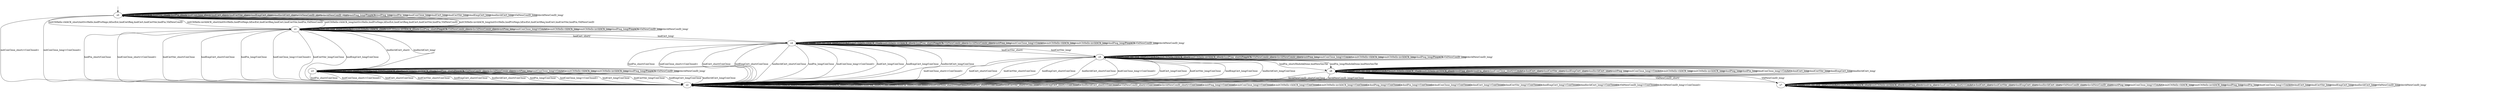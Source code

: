 digraph "quicgoModels/quicgo-BWCA-0/learnedModel" {
s0 [label=s0];
s1 [label=s1];
s2 [label=s2];
s3 [label=s3];
s4 [label=s4];
s5 [label=s5];
s6 [label=s6];
s7 [label=s7];
s0 -> s0  [label="initPing_short/PingACK "];
s0 -> s2  [label="initConClose_short/<ConClosed> "];
s0 -> s1  [label="initCltHello-vldACK_short/initSvrHello,hndProNego,hEncExt,hndCertReq,hndCert,hndCertVer,hndFin,VldNewConID "];
s0 -> s1  [label="initCltHello-invldACK_short/initSvrHello,hndProNego,hEncExt,hndCertReq,hndCert,hndCertVer,hndFin,VldNewConID "];
s0 -> s0  [label="hndPing_short/ "];
s0 -> s0  [label="hndFin_short/ "];
s0 -> s0  [label="hndConClose_short/ "];
s0 -> s0  [label="hndCert_short/ "];
s0 -> s0  [label="hndCertVer_short/ "];
s0 -> s0  [label="hndEmpCert_short/ "];
s0 -> s0  [label="hndInvldCert_short/ "];
s0 -> s0  [label="VldNewConID_short/ "];
s0 -> s0  [label="InvldNewConID_short/ "];
s0 -> s0  [label="initPing_long/PingACK "];
s0 -> s2  [label="initConClose_long/<ConClosed> "];
s0 -> s1  [label="initCltHello-vldACK_long/initSvrHello,hndProNego,hEncExt,hndCertReq,hndCert,hndCertVer,hndFin,VldNewConID "];
s0 -> s1  [label="initCltHello-invldACK_long/initSvrHello,hndProNego,hEncExt,hndCertReq,hndCert,hndCertVer,hndFin,VldNewConID "];
s0 -> s0  [label="hndPing_long/ "];
s0 -> s0  [label="hndFin_long/ "];
s0 -> s0  [label="hndConClose_long/ "];
s0 -> s0  [label="hndCert_long/ "];
s0 -> s0  [label="hndCertVer_long/ "];
s0 -> s0  [label="hndEmpCert_long/ "];
s0 -> s0  [label="hndInvldCert_long/ "];
s0 -> s0  [label="VldNewConID_long/ "];
s0 -> s0  [label="InvldNewConID_long/ "];
s1 -> s1  [label="initPing_short/ "];
s1 -> s1  [label="initConClose_short/<ConAct> "];
s1 -> s1  [label="initCltHello-vldACK_short/ "];
s1 -> s1  [label="initCltHello-invldACK_short/ "];
s1 -> s1  [label="hndPing_short/PingACK "];
s1 -> s2  [label="hndFin_short/ConClose "];
s1 -> s2  [label="hndConClose_short/<ConClosed> "];
s1 -> s4  [label="hndCert_short/ "];
s1 -> s2  [label="hndCertVer_short/ConClose "];
s1 -> s2  [label="hndEmpCert_short/ConClose "];
s1 -> s3  [label="hndInvldCert_short/ "];
s1 -> s1  [label="VldNewConID_short/ "];
s1 -> s1  [label="InvldNewConID_short/ "];
s1 -> s1  [label="initPing_long/ "];
s1 -> s1  [label="initConClose_long/<ConAct> "];
s1 -> s1  [label="initCltHello-vldACK_long/ "];
s1 -> s1  [label="initCltHello-invldACK_long/ "];
s1 -> s1  [label="hndPing_long/PingACK "];
s1 -> s2  [label="hndFin_long/ConClose "];
s1 -> s2  [label="hndConClose_long/<ConClosed> "];
s1 -> s4  [label="hndCert_long/ "];
s1 -> s2  [label="hndCertVer_long/ConClose "];
s1 -> s2  [label="hndEmpCert_long/ConClose "];
s1 -> s3  [label="hndInvldCert_long/ "];
s1 -> s1  [label="VldNewConID_long/ "];
s1 -> s1  [label="InvldNewConID_long/ "];
s2 -> s2  [label="initPing_short/<ConClosed> "];
s2 -> s2  [label="initConClose_short/<ConClosed> "];
s2 -> s2  [label="initCltHello-vldACK_short/<ConClosed> "];
s2 -> s2  [label="initCltHello-invldACK_short/<ConClosed> "];
s2 -> s2  [label="hndPing_short/<ConClosed> "];
s2 -> s2  [label="hndFin_short/<ConClosed> "];
s2 -> s2  [label="hndConClose_short/<ConClosed> "];
s2 -> s2  [label="hndCert_short/<ConClosed> "];
s2 -> s2  [label="hndCertVer_short/<ConClosed> "];
s2 -> s2  [label="hndEmpCert_short/<ConClosed> "];
s2 -> s2  [label="hndInvldCert_short/<ConClosed> "];
s2 -> s2  [label="VldNewConID_short/<ConClosed> "];
s2 -> s2  [label="InvldNewConID_short/<ConClosed> "];
s2 -> s2  [label="initPing_long/<ConClosed> "];
s2 -> s2  [label="initConClose_long/<ConClosed> "];
s2 -> s2  [label="initCltHello-vldACK_long/<ConClosed> "];
s2 -> s2  [label="initCltHello-invldACK_long/<ConClosed> "];
s2 -> s2  [label="hndPing_long/<ConClosed> "];
s2 -> s2  [label="hndFin_long/<ConClosed> "];
s2 -> s2  [label="hndConClose_long/<ConClosed> "];
s2 -> s2  [label="hndCert_long/<ConClosed> "];
s2 -> s2  [label="hndCertVer_long/<ConClosed> "];
s2 -> s2  [label="hndEmpCert_long/<ConClosed> "];
s2 -> s2  [label="hndInvldCert_long/<ConClosed> "];
s2 -> s2  [label="VldNewConID_long/<ConClosed> "];
s2 -> s2  [label="InvldNewConID_long/<ConClosed> "];
s3 -> s3  [label="initPing_short/ "];
s3 -> s3  [label="initConClose_short/<ConAct> "];
s3 -> s3  [label="initCltHello-vldACK_short/ "];
s3 -> s3  [label="initCltHello-invldACK_short/ "];
s3 -> s3  [label="hndPing_short/PingACK "];
s3 -> s2  [label="hndFin_short/ConClose "];
s3 -> s2  [label="hndConClose_short/<ConClosed> "];
s3 -> s2  [label="hndCert_short/ConClose "];
s3 -> s2  [label="hndCertVer_short/ConClose "];
s3 -> s2  [label="hndEmpCert_short/ConClose "];
s3 -> s2  [label="hndInvldCert_short/ConClose "];
s3 -> s3  [label="VldNewConID_short/ "];
s3 -> s3  [label="InvldNewConID_short/ "];
s3 -> s3  [label="initPing_long/ "];
s3 -> s3  [label="initConClose_long/<ConAct> "];
s3 -> s3  [label="initCltHello-vldACK_long/ "];
s3 -> s3  [label="initCltHello-invldACK_long/ "];
s3 -> s3  [label="hndPing_long/PingACK "];
s3 -> s2  [label="hndFin_long/ConClose "];
s3 -> s2  [label="hndConClose_long/<ConClosed> "];
s3 -> s2  [label="hndCert_long/ConClose "];
s3 -> s2  [label="hndCertVer_long/ConClose "];
s3 -> s2  [label="hndEmpCert_long/ConClose "];
s3 -> s2  [label="hndInvldCert_long/ConClose "];
s3 -> s3  [label="VldNewConID_long/ "];
s3 -> s3  [label="InvldNewConID_long/ "];
s4 -> s4  [label="initPing_short/ "];
s4 -> s4  [label="initConClose_short/<ConAct> "];
s4 -> s4  [label="initCltHello-vldACK_short/ "];
s4 -> s4  [label="initCltHello-invldACK_short/ "];
s4 -> s4  [label="hndPing_short/PingACK "];
s4 -> s2  [label="hndFin_short/ConClose "];
s4 -> s2  [label="hndConClose_short/<ConClosed> "];
s4 -> s2  [label="hndCert_short/ConClose "];
s4 -> s5  [label="hndCertVer_short/ "];
s4 -> s2  [label="hndEmpCert_short/ConClose "];
s4 -> s2  [label="hndInvldCert_short/ConClose "];
s4 -> s4  [label="VldNewConID_short/ "];
s4 -> s4  [label="InvldNewConID_short/ "];
s4 -> s4  [label="initPing_long/ "];
s4 -> s4  [label="initConClose_long/<ConAct> "];
s4 -> s4  [label="initCltHello-vldACK_long/ "];
s4 -> s4  [label="initCltHello-invldACK_long/ "];
s4 -> s4  [label="hndPing_long/PingACK "];
s4 -> s2  [label="hndFin_long/ConClose "];
s4 -> s2  [label="hndConClose_long/<ConClosed> "];
s4 -> s2  [label="hndCert_long/ConClose "];
s4 -> s5  [label="hndCertVer_long/ "];
s4 -> s2  [label="hndEmpCert_long/ConClose "];
s4 -> s2  [label="hndInvldCert_long/ConClose "];
s4 -> s4  [label="VldNewConID_long/ "];
s4 -> s4  [label="InvldNewConID_long/ "];
s5 -> s5  [label="initPing_short/ "];
s5 -> s5  [label="initConClose_short/<ConAct> "];
s5 -> s5  [label="initCltHello-vldACK_short/ "];
s5 -> s5  [label="initCltHello-invldACK_short/ "];
s5 -> s5  [label="hndPing_short/PingACK "];
s5 -> s6  [label="hndFin_short/HndshkDone,hndNewSesTkt "];
s5 -> s2  [label="hndConClose_short/<ConClosed> "];
s5 -> s2  [label="hndCert_short/ConClose "];
s5 -> s2  [label="hndCertVer_short/ConClose "];
s5 -> s2  [label="hndEmpCert_short/ConClose "];
s5 -> s2  [label="hndInvldCert_short/ConClose "];
s5 -> s5  [label="VldNewConID_short/ "];
s5 -> s5  [label="InvldNewConID_short/ "];
s5 -> s5  [label="initPing_long/ "];
s5 -> s5  [label="initConClose_long/<ConAct> "];
s5 -> s5  [label="initCltHello-vldACK_long/ "];
s5 -> s5  [label="initCltHello-invldACK_long/ "];
s5 -> s5  [label="hndPing_long/PingACK "];
s5 -> s6  [label="hndFin_long/HndshkDone,hndNewSesTkt "];
s5 -> s2  [label="hndConClose_long/<ConClosed> "];
s5 -> s2  [label="hndCert_long/ConClose "];
s5 -> s2  [label="hndCertVer_long/ConClose "];
s5 -> s2  [label="hndEmpCert_long/ConClose "];
s5 -> s2  [label="hndInvldCert_long/ConClose "];
s5 -> s5  [label="VldNewConID_long/ "];
s5 -> s5  [label="InvldNewConID_long/ "];
s6 -> s6  [label="initPing_short/ "];
s6 -> s6  [label="initConClose_short/<ConAct> "];
s6 -> s6  [label="initCltHello-vldACK_short/ "];
s6 -> s6  [label="initCltHello-invldACK_short/ "];
s6 -> s6  [label="hndPing_short/ "];
s6 -> s6  [label="hndFin_short/ "];
s6 -> s6  [label="hndConClose_short/<ConAct> "];
s6 -> s6  [label="hndCert_short/ "];
s6 -> s6  [label="hndCertVer_short/ "];
s6 -> s6  [label="hndEmpCert_short/ "];
s6 -> s6  [label="hndInvldCert_short/ "];
s6 -> s7  [label="VldNewConID_short/ "];
s6 -> s2  [label="InvldNewConID_short/ConClose "];
s6 -> s6  [label="initPing_long/ "];
s6 -> s6  [label="initConClose_long/<ConAct> "];
s6 -> s6  [label="initCltHello-vldACK_long/ "];
s6 -> s6  [label="initCltHello-invldACK_long/ "];
s6 -> s6  [label="hndPing_long/ "];
s6 -> s6  [label="hndFin_long/ "];
s6 -> s6  [label="hndConClose_long/<ConAct> "];
s6 -> s6  [label="hndCert_long/ "];
s6 -> s6  [label="hndCertVer_long/ "];
s6 -> s6  [label="hndEmpCert_long/ "];
s6 -> s6  [label="hndInvldCert_long/ "];
s6 -> s7  [label="VldNewConID_long/ "];
s6 -> s2  [label="InvldNewConID_long/ConClose "];
s7 -> s7  [label="initPing_short/ "];
s7 -> s7  [label="initConClose_short/<ConAct> "];
s7 -> s7  [label="initCltHello-vldACK_short/ "];
s7 -> s7  [label="initCltHello-invldACK_short/ "];
s7 -> s7  [label="hndPing_short/ "];
s7 -> s7  [label="hndFin_short/ "];
s7 -> s7  [label="hndConClose_short/<ConAct> "];
s7 -> s7  [label="hndCert_short/ "];
s7 -> s7  [label="hndCertVer_short/ "];
s7 -> s7  [label="hndEmpCert_short/ "];
s7 -> s7  [label="hndInvldCert_short/ "];
s7 -> s7  [label="VldNewConID_short/ "];
s7 -> s7  [label="InvldNewConID_short/ "];
s7 -> s7  [label="initPing_long/ "];
s7 -> s7  [label="initConClose_long/<ConAct> "];
s7 -> s7  [label="initCltHello-vldACK_long/ "];
s7 -> s7  [label="initCltHello-invldACK_long/ "];
s7 -> s7  [label="hndPing_long/ "];
s7 -> s7  [label="hndFin_long/ "];
s7 -> s7  [label="hndConClose_long/<ConAct> "];
s7 -> s7  [label="hndCert_long/ "];
s7 -> s7  [label="hndCertVer_long/ "];
s7 -> s7  [label="hndEmpCert_long/ "];
s7 -> s7  [label="hndInvldCert_long/ "];
s7 -> s7  [label="VldNewConID_long/ "];
s7 -> s7  [label="InvldNewConID_long/ "];
__start0 [label="", shape=none];
__start0 -> s0  [label=""];
}
